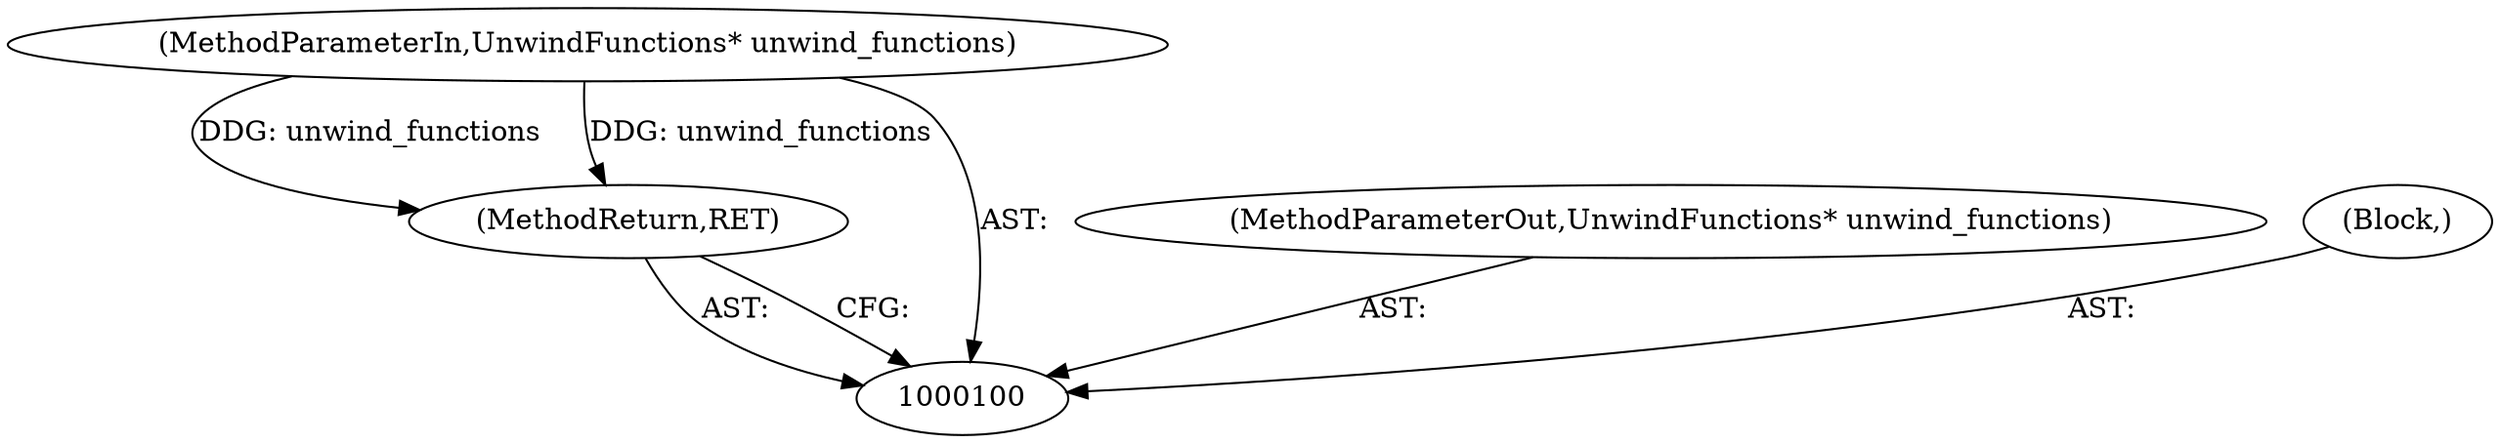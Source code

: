digraph "1_Chrome_0fb75f1e468fe9054be3b3d3d5b9bf9a66e4199d_14" {
"1000103" [label="(MethodReturn,RET)"];
"1000101" [label="(MethodParameterIn,UnwindFunctions* unwind_functions)"];
"1000108" [label="(MethodParameterOut,UnwindFunctions* unwind_functions)"];
"1000102" [label="(Block,)"];
"1000103" -> "1000100"  [label="AST: "];
"1000103" -> "1000100"  [label="CFG: "];
"1000101" -> "1000103"  [label="DDG: unwind_functions"];
"1000101" -> "1000100"  [label="AST: "];
"1000101" -> "1000103"  [label="DDG: unwind_functions"];
"1000108" -> "1000100"  [label="AST: "];
"1000102" -> "1000100"  [label="AST: "];
}
